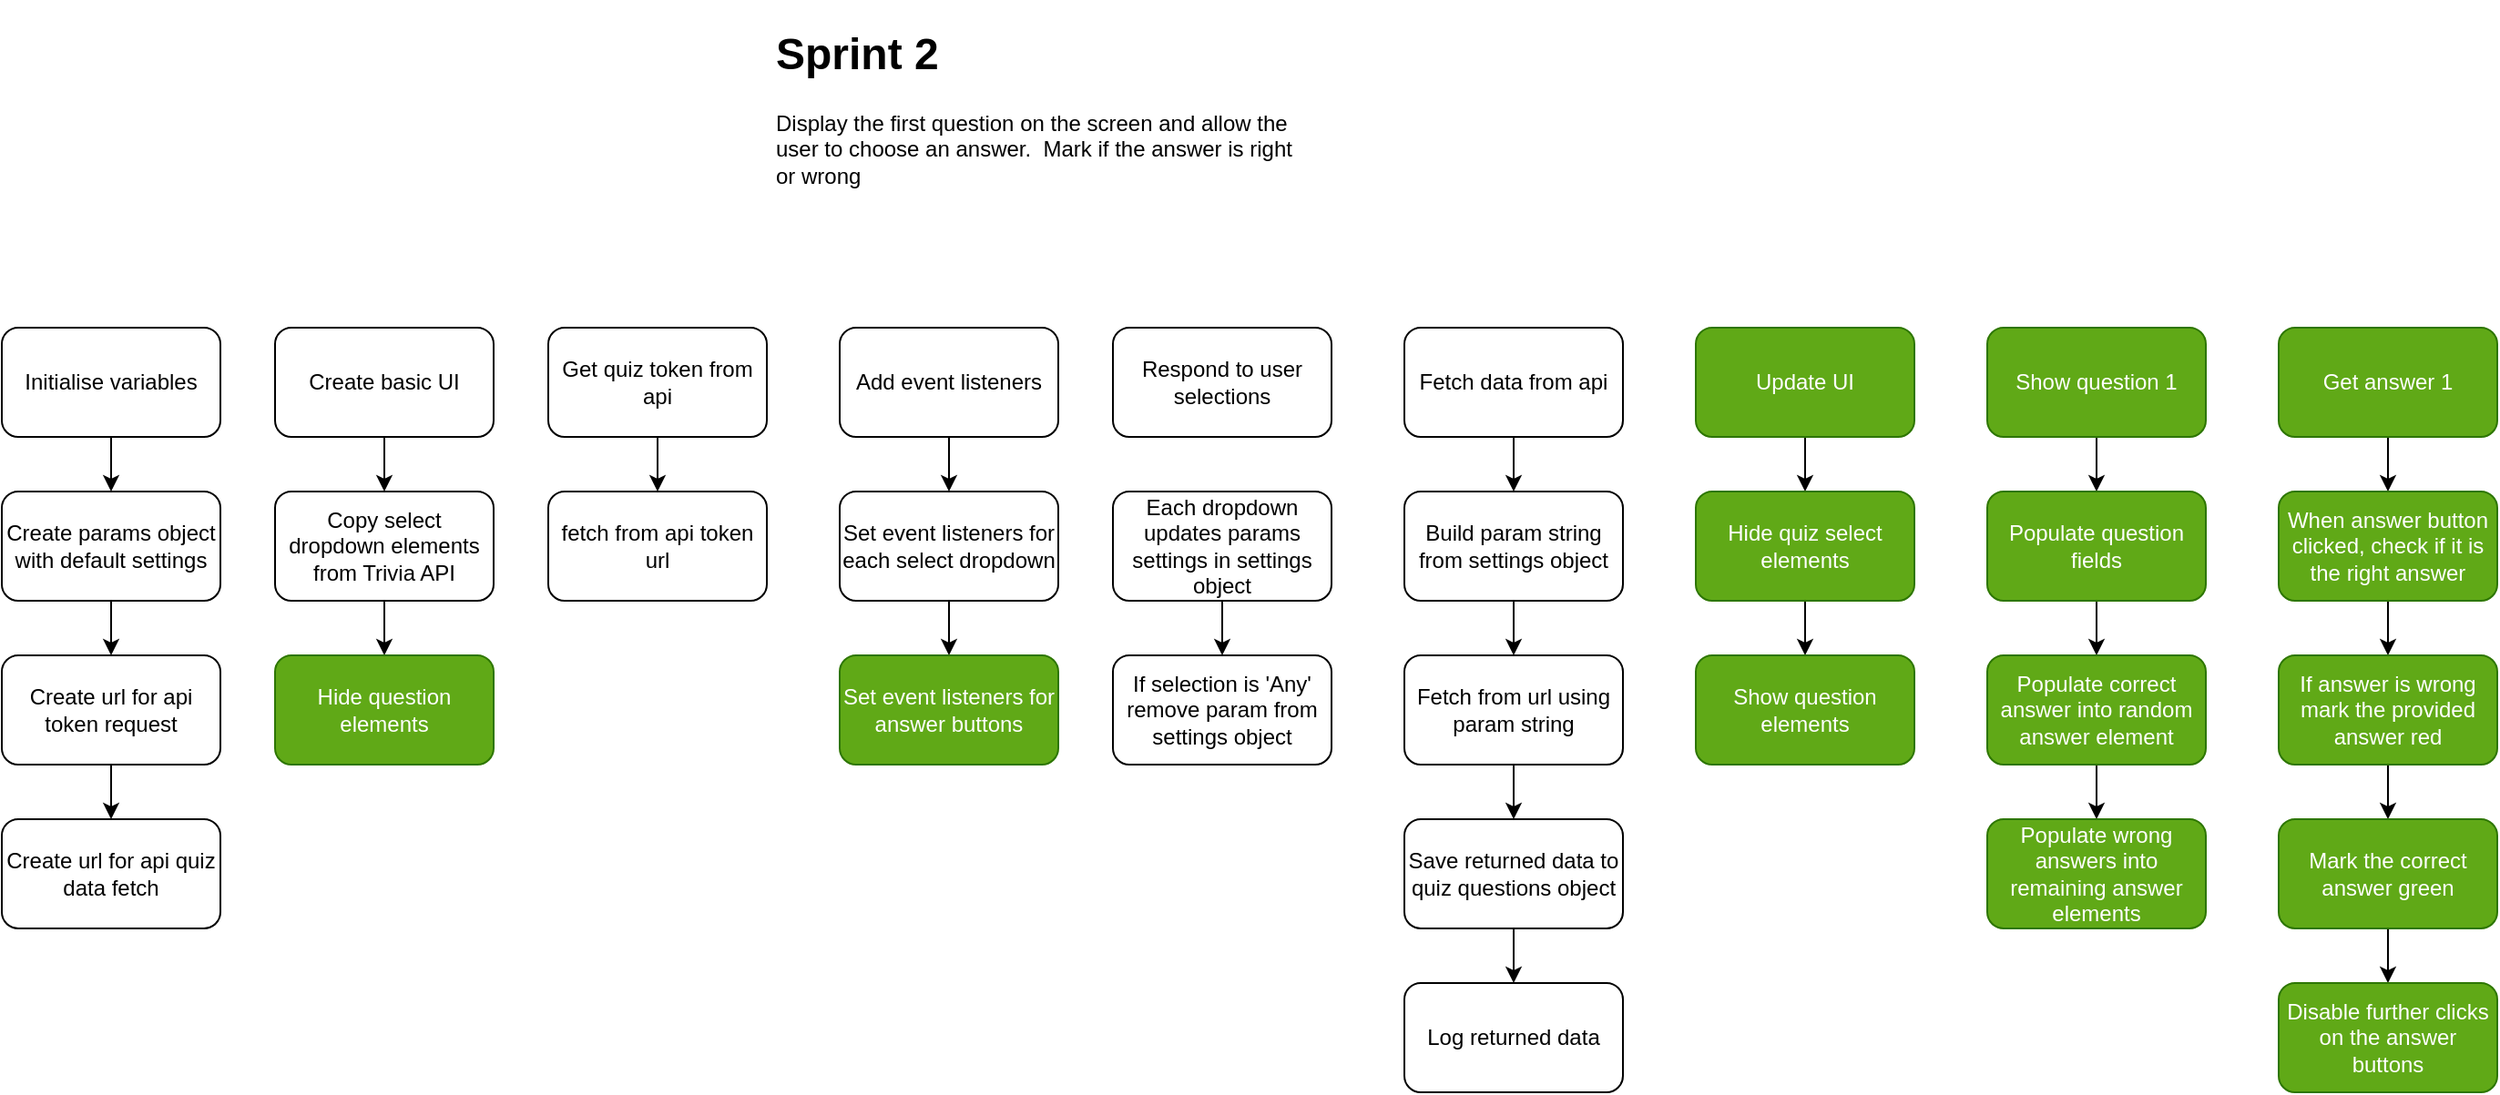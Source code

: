 <mxfile>
    <diagram id="zKdWE8C0U9IFMimuBULy" name="Page-1">
        <mxGraphModel dx="1859" dy="477" grid="1" gridSize="10" guides="1" tooltips="1" connect="1" arrows="1" fold="1" page="1" pageScale="1" pageWidth="850" pageHeight="1100" math="0" shadow="0">
            <root>
                <mxCell id="0"/>
                <mxCell id="1" parent="0"/>
                <mxCell id="2" value="&lt;h1&gt;Sprint 2&lt;/h1&gt;&lt;p&gt;Display the first question on the screen and allow the user to choose an answer.&amp;nbsp; Mark if the answer is right or wrong&lt;/p&gt;" style="text;html=1;strokeColor=none;fillColor=none;spacing=5;spacingTop=-20;whiteSpace=wrap;overflow=hidden;rounded=0;" parent="1" vertex="1">
                    <mxGeometry x="290" y="40" width="300" height="120" as="geometry"/>
                </mxCell>
                <mxCell id="16" value="" style="edgeStyle=none;html=1;" parent="1" source="3" target="6" edge="1">
                    <mxGeometry relative="1" as="geometry"/>
                </mxCell>
                <mxCell id="3" value="Initialise variables" style="rounded=1;whiteSpace=wrap;html=1;" parent="1" vertex="1">
                    <mxGeometry x="-130" y="210" width="120" height="60" as="geometry"/>
                </mxCell>
                <mxCell id="17" value="" style="edgeStyle=none;html=1;" parent="1" source="4" target="5" edge="1">
                    <mxGeometry relative="1" as="geometry"/>
                </mxCell>
                <mxCell id="4" value="Create basic UI" style="rounded=1;whiteSpace=wrap;html=1;" parent="1" vertex="1">
                    <mxGeometry x="20" y="210" width="120" height="60" as="geometry"/>
                </mxCell>
                <mxCell id="47" value="" style="edgeStyle=none;html=1;" edge="1" parent="1" source="5" target="34">
                    <mxGeometry relative="1" as="geometry"/>
                </mxCell>
                <mxCell id="5" value="Copy select dropdown elements from Trivia API" style="rounded=1;whiteSpace=wrap;html=1;" parent="1" vertex="1">
                    <mxGeometry x="20" y="300" width="120" height="60" as="geometry"/>
                </mxCell>
                <mxCell id="28" value="" style="edgeStyle=none;html=1;" parent="1" source="6" target="27" edge="1">
                    <mxGeometry relative="1" as="geometry"/>
                </mxCell>
                <mxCell id="6" value="Create params object with default settings" style="rounded=1;whiteSpace=wrap;html=1;" parent="1" vertex="1">
                    <mxGeometry x="-130" y="300" width="120" height="60" as="geometry"/>
                </mxCell>
                <mxCell id="7" value="Respond to user selections" style="rounded=1;whiteSpace=wrap;html=1;" parent="1" vertex="1">
                    <mxGeometry x="480" y="210" width="120" height="60" as="geometry"/>
                </mxCell>
                <mxCell id="20" value="" style="edgeStyle=none;html=1;" parent="1" source="8" target="9" edge="1">
                    <mxGeometry relative="1" as="geometry"/>
                </mxCell>
                <mxCell id="8" value="Each dropdown updates params settings in settings object" style="rounded=1;whiteSpace=wrap;html=1;" parent="1" vertex="1">
                    <mxGeometry x="480" y="300" width="120" height="60" as="geometry"/>
                </mxCell>
                <mxCell id="9" value="If selection is 'Any' remove param from settings object" style="rounded=1;whiteSpace=wrap;html=1;" parent="1" vertex="1">
                    <mxGeometry x="480" y="390" width="120" height="60" as="geometry"/>
                </mxCell>
                <mxCell id="48" value="" style="edgeStyle=none;html=1;" edge="1" parent="1" source="10" target="42">
                    <mxGeometry relative="1" as="geometry"/>
                </mxCell>
                <mxCell id="10" value="Set event listeners for each select dropdown" style="rounded=1;whiteSpace=wrap;html=1;" parent="1" vertex="1">
                    <mxGeometry x="330" y="300" width="120" height="60" as="geometry"/>
                </mxCell>
                <mxCell id="21" value="" style="edgeStyle=none;html=1;" parent="1" source="11" target="12" edge="1">
                    <mxGeometry relative="1" as="geometry"/>
                </mxCell>
                <mxCell id="11" value="Fetch data from api" style="rounded=1;whiteSpace=wrap;html=1;" parent="1" vertex="1">
                    <mxGeometry x="640" y="210" width="120" height="60" as="geometry"/>
                </mxCell>
                <mxCell id="22" value="" style="edgeStyle=none;html=1;" parent="1" source="12" target="13" edge="1">
                    <mxGeometry relative="1" as="geometry"/>
                </mxCell>
                <mxCell id="12" value="Build param string from settings object" style="rounded=1;whiteSpace=wrap;html=1;" parent="1" vertex="1">
                    <mxGeometry x="640" y="300" width="120" height="60" as="geometry"/>
                </mxCell>
                <mxCell id="23" value="" style="edgeStyle=none;html=1;" parent="1" source="13" target="15" edge="1">
                    <mxGeometry relative="1" as="geometry"/>
                </mxCell>
                <mxCell id="13" value="Fetch from url using param string" style="rounded=1;whiteSpace=wrap;html=1;" parent="1" vertex="1">
                    <mxGeometry x="640" y="390" width="120" height="60" as="geometry"/>
                </mxCell>
                <mxCell id="14" value="Log returned data" style="rounded=1;whiteSpace=wrap;html=1;" parent="1" vertex="1">
                    <mxGeometry x="640" y="570" width="120" height="60" as="geometry"/>
                </mxCell>
                <mxCell id="24" value="" style="edgeStyle=none;html=1;" parent="1" source="15" target="14" edge="1">
                    <mxGeometry relative="1" as="geometry"/>
                </mxCell>
                <mxCell id="15" value="Save returned data to quiz questions object" style="rounded=1;whiteSpace=wrap;html=1;" parent="1" vertex="1">
                    <mxGeometry x="640" y="480" width="120" height="60" as="geometry"/>
                </mxCell>
                <mxCell id="29" value="" style="edgeStyle=none;html=1;" parent="1" source="25" target="26" edge="1">
                    <mxGeometry relative="1" as="geometry"/>
                </mxCell>
                <mxCell id="25" value="Get quiz token from api" style="rounded=1;whiteSpace=wrap;html=1;" parent="1" vertex="1">
                    <mxGeometry x="170" y="210" width="120" height="60" as="geometry"/>
                </mxCell>
                <mxCell id="26" value="fetch from api token url" style="rounded=1;whiteSpace=wrap;html=1;" parent="1" vertex="1">
                    <mxGeometry x="170" y="300" width="120" height="60" as="geometry"/>
                </mxCell>
                <mxCell id="32" value="" style="edgeStyle=none;html=1;" parent="1" source="27" target="31" edge="1">
                    <mxGeometry relative="1" as="geometry"/>
                </mxCell>
                <mxCell id="27" value="Create url for api token request" style="rounded=1;whiteSpace=wrap;html=1;" parent="1" vertex="1">
                    <mxGeometry x="-130" y="390" width="120" height="60" as="geometry"/>
                </mxCell>
                <mxCell id="31" value="Create url for api quiz data fetch" style="rounded=1;whiteSpace=wrap;html=1;" parent="1" vertex="1">
                    <mxGeometry x="-130" y="480" width="120" height="60" as="geometry"/>
                </mxCell>
                <mxCell id="50" value="" style="edgeStyle=none;html=1;" edge="1" parent="1" source="33" target="35">
                    <mxGeometry relative="1" as="geometry"/>
                </mxCell>
                <mxCell id="33" value="Update UI" style="rounded=1;whiteSpace=wrap;html=1;fillColor=#60a917;fontColor=#ffffff;strokeColor=#2D7600;" vertex="1" parent="1">
                    <mxGeometry x="800" y="210" width="120" height="60" as="geometry"/>
                </mxCell>
                <mxCell id="34" value="Hide question elements" style="rounded=1;whiteSpace=wrap;html=1;fillColor=#60a917;fontColor=#ffffff;strokeColor=#2D7600;" vertex="1" parent="1">
                    <mxGeometry x="20" y="390" width="120" height="60" as="geometry"/>
                </mxCell>
                <mxCell id="51" value="" style="edgeStyle=none;html=1;" edge="1" parent="1" source="35" target="36">
                    <mxGeometry relative="1" as="geometry"/>
                </mxCell>
                <mxCell id="35" value="Hide quiz select elements" style="rounded=1;whiteSpace=wrap;html=1;fillColor=#60a917;fontColor=#ffffff;strokeColor=#2D7600;" vertex="1" parent="1">
                    <mxGeometry x="800" y="300" width="120" height="60" as="geometry"/>
                </mxCell>
                <mxCell id="36" value="Show question elements" style="rounded=1;whiteSpace=wrap;html=1;fillColor=#60a917;fontColor=#ffffff;strokeColor=#2D7600;" vertex="1" parent="1">
                    <mxGeometry x="800" y="390" width="120" height="60" as="geometry"/>
                </mxCell>
                <mxCell id="52" value="" style="edgeStyle=none;html=1;" edge="1" parent="1" source="37" target="38">
                    <mxGeometry relative="1" as="geometry"/>
                </mxCell>
                <mxCell id="37" value="Show question 1" style="rounded=1;whiteSpace=wrap;html=1;fillColor=#60a917;fontColor=#ffffff;strokeColor=#2D7600;" vertex="1" parent="1">
                    <mxGeometry x="960" y="210" width="120" height="60" as="geometry"/>
                </mxCell>
                <mxCell id="53" value="" style="edgeStyle=none;html=1;" edge="1" parent="1" source="38" target="39">
                    <mxGeometry relative="1" as="geometry"/>
                </mxCell>
                <mxCell id="38" value="Populate question fields" style="rounded=1;whiteSpace=wrap;html=1;fillColor=#60a917;fontColor=#ffffff;strokeColor=#2D7600;" vertex="1" parent="1">
                    <mxGeometry x="960" y="300" width="120" height="60" as="geometry"/>
                </mxCell>
                <mxCell id="54" value="" style="edgeStyle=none;html=1;" edge="1" parent="1" source="39" target="40">
                    <mxGeometry relative="1" as="geometry"/>
                </mxCell>
                <mxCell id="39" value="Populate correct answer into random answer element" style="rounded=1;whiteSpace=wrap;html=1;fillColor=#60a917;fontColor=#ffffff;strokeColor=#2D7600;" vertex="1" parent="1">
                    <mxGeometry x="960" y="390" width="120" height="60" as="geometry"/>
                </mxCell>
                <mxCell id="40" value="Populate wrong answers into remaining answer elements" style="rounded=1;whiteSpace=wrap;html=1;fillColor=#60a917;fontColor=#ffffff;strokeColor=#2D7600;" vertex="1" parent="1">
                    <mxGeometry x="960" y="480" width="120" height="60" as="geometry"/>
                </mxCell>
                <mxCell id="49" value="" style="edgeStyle=none;html=1;" edge="1" parent="1" source="41" target="10">
                    <mxGeometry relative="1" as="geometry"/>
                </mxCell>
                <mxCell id="41" value="Add event listeners" style="rounded=1;whiteSpace=wrap;html=1;" vertex="1" parent="1">
                    <mxGeometry x="330" y="210" width="120" height="60" as="geometry"/>
                </mxCell>
                <mxCell id="42" value="Set event listeners for answer buttons" style="rounded=1;whiteSpace=wrap;html=1;fillColor=#60a917;fontColor=#ffffff;strokeColor=#2D7600;" vertex="1" parent="1">
                    <mxGeometry x="330" y="390" width="120" height="60" as="geometry"/>
                </mxCell>
                <mxCell id="55" value="" style="edgeStyle=none;html=1;" edge="1" parent="1" source="43" target="44">
                    <mxGeometry relative="1" as="geometry"/>
                </mxCell>
                <mxCell id="43" value="Get answer 1" style="rounded=1;whiteSpace=wrap;html=1;fillColor=#60a917;fontColor=#ffffff;strokeColor=#2D7600;" vertex="1" parent="1">
                    <mxGeometry x="1120" y="210" width="120" height="60" as="geometry"/>
                </mxCell>
                <mxCell id="56" value="" style="edgeStyle=none;html=1;" edge="1" parent="1" source="44" target="45">
                    <mxGeometry relative="1" as="geometry"/>
                </mxCell>
                <mxCell id="44" value="When answer button clicked, check if it is the right answer" style="rounded=1;whiteSpace=wrap;html=1;fillColor=#60a917;fontColor=#ffffff;strokeColor=#2D7600;" vertex="1" parent="1">
                    <mxGeometry x="1120" y="300" width="120" height="60" as="geometry"/>
                </mxCell>
                <mxCell id="57" value="" style="edgeStyle=none;html=1;" edge="1" parent="1" source="45" target="46">
                    <mxGeometry relative="1" as="geometry"/>
                </mxCell>
                <mxCell id="45" value="If answer is wrong mark the provided answer red" style="rounded=1;whiteSpace=wrap;html=1;fillColor=#60a917;fontColor=#ffffff;strokeColor=#2D7600;" vertex="1" parent="1">
                    <mxGeometry x="1120" y="390" width="120" height="60" as="geometry"/>
                </mxCell>
                <mxCell id="59" value="" style="edgeStyle=none;html=1;" edge="1" parent="1" source="46" target="58">
                    <mxGeometry relative="1" as="geometry"/>
                </mxCell>
                <mxCell id="46" value="Mark the correct answer green" style="rounded=1;whiteSpace=wrap;html=1;fillColor=#60a917;fontColor=#ffffff;strokeColor=#2D7600;" vertex="1" parent="1">
                    <mxGeometry x="1120" y="480" width="120" height="60" as="geometry"/>
                </mxCell>
                <mxCell id="58" value="Disable further clicks on the answer buttons" style="rounded=1;whiteSpace=wrap;html=1;fillColor=#60a917;fontColor=#ffffff;strokeColor=#2D7600;" vertex="1" parent="1">
                    <mxGeometry x="1120" y="570" width="120" height="60" as="geometry"/>
                </mxCell>
            </root>
        </mxGraphModel>
    </diagram>
</mxfile>